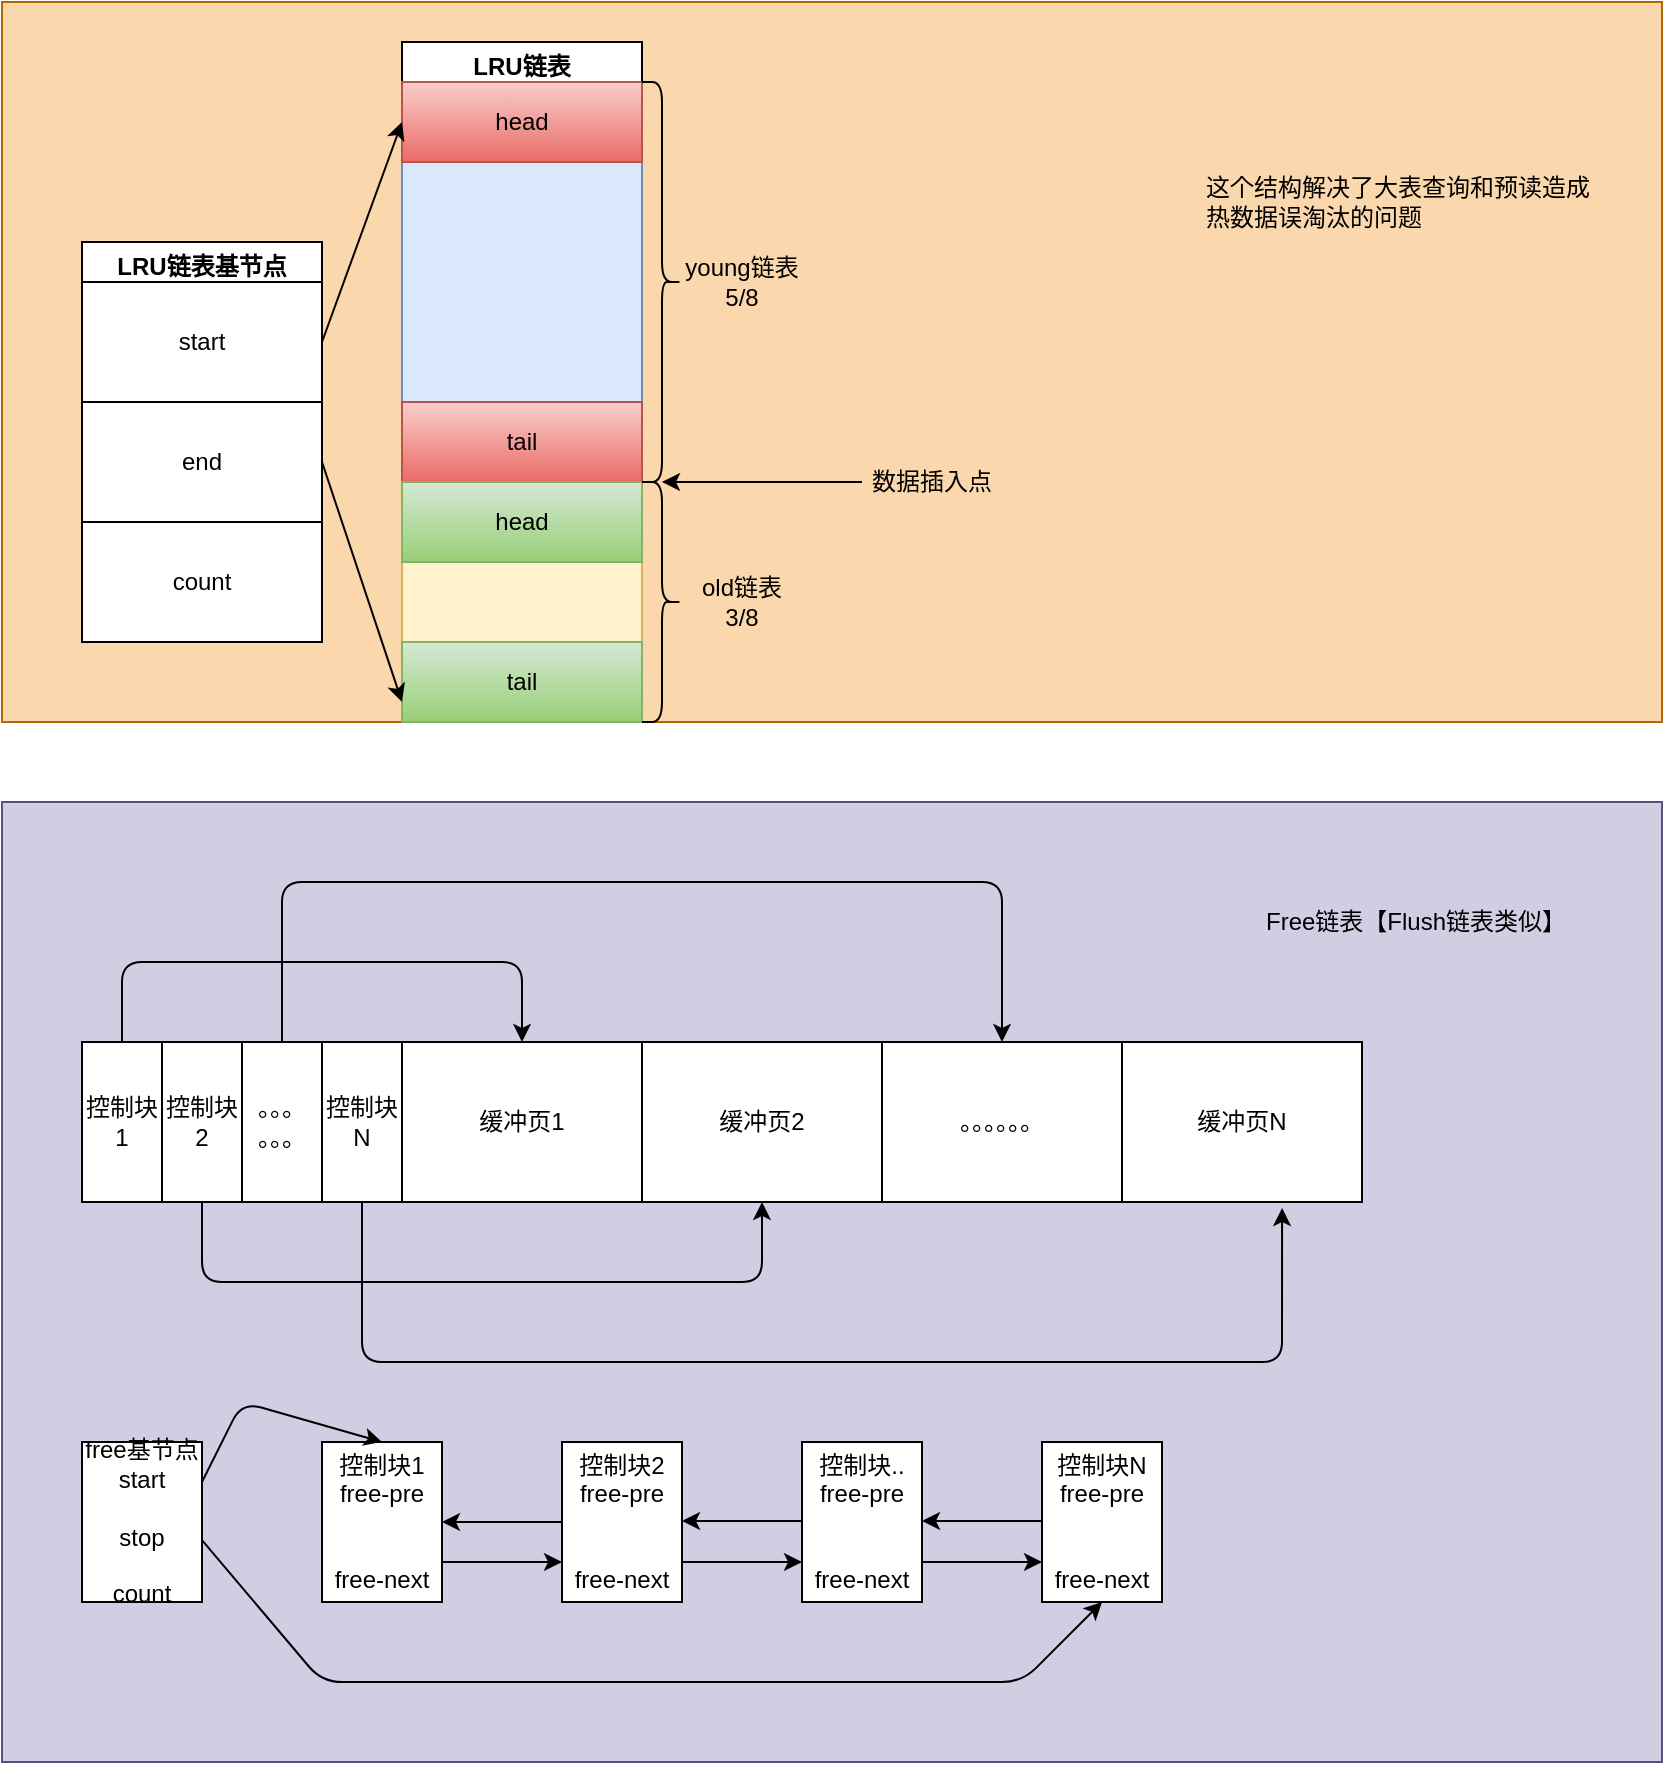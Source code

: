 <mxfile version="14.8.6" type="github">
  <diagram id="B_yDtCZu8Hi4jRMb0uQ-" name="Page-1">
    <mxGraphModel dx="1422" dy="762" grid="1" gridSize="10" guides="1" tooltips="1" connect="1" arrows="1" fold="1" page="1" pageScale="1" pageWidth="827" pageHeight="1169" math="0" shadow="0">
      <root>
        <mxCell id="0" />
        <mxCell id="1" parent="0" />
        <mxCell id="m3cK9-EeNQBWDBcqQpg2-51" value="" style="rounded=0;whiteSpace=wrap;html=1;align=center;fillColor=#fad7ac;strokeColor=#b46504;" vertex="1" parent="1">
          <mxGeometry y="40" width="830" height="360" as="geometry" />
        </mxCell>
        <mxCell id="m3cK9-EeNQBWDBcqQpg2-50" value="" style="rounded=0;whiteSpace=wrap;html=1;align=center;fillColor=#d0cee2;strokeColor=#56517e;" vertex="1" parent="1">
          <mxGeometry y="440" width="830" height="480" as="geometry" />
        </mxCell>
        <mxCell id="m3cK9-EeNQBWDBcqQpg2-1" value="LRU链表" style="swimlane;" vertex="1" parent="1">
          <mxGeometry x="200" y="60" width="120" height="340" as="geometry">
            <mxRectangle x="160" y="60" width="80" height="23" as="alternateBounds" />
          </mxGeometry>
        </mxCell>
        <mxCell id="m3cK9-EeNQBWDBcqQpg2-2" value="" style="whiteSpace=wrap;html=1;fillColor=#dae8fc;strokeColor=#6c8ebf;" vertex="1" parent="m3cK9-EeNQBWDBcqQpg2-1">
          <mxGeometry y="20" width="120" height="200" as="geometry" />
        </mxCell>
        <mxCell id="m3cK9-EeNQBWDBcqQpg2-4" value="" style="whiteSpace=wrap;html=1;fillColor=#fff2cc;strokeColor=#d6b656;" vertex="1" parent="m3cK9-EeNQBWDBcqQpg2-1">
          <mxGeometry y="220" width="120" height="120" as="geometry" />
        </mxCell>
        <mxCell id="m3cK9-EeNQBWDBcqQpg2-11" value="head" style="rounded=0;whiteSpace=wrap;html=1;gradientColor=#ea6b66;fillColor=#f8cecc;strokeColor=#b85450;" vertex="1" parent="m3cK9-EeNQBWDBcqQpg2-1">
          <mxGeometry y="20" width="120" height="40" as="geometry" />
        </mxCell>
        <mxCell id="m3cK9-EeNQBWDBcqQpg2-12" value="tail" style="rounded=0;whiteSpace=wrap;html=1;gradientColor=#ea6b66;fillColor=#f8cecc;strokeColor=#b85450;" vertex="1" parent="m3cK9-EeNQBWDBcqQpg2-1">
          <mxGeometry y="180" width="120" height="40" as="geometry" />
        </mxCell>
        <mxCell id="m3cK9-EeNQBWDBcqQpg2-13" value="head" style="rounded=0;whiteSpace=wrap;html=1;gradientColor=#97d077;fillColor=#d5e8d4;strokeColor=#82b366;" vertex="1" parent="m3cK9-EeNQBWDBcqQpg2-1">
          <mxGeometry y="220" width="120" height="40" as="geometry" />
        </mxCell>
        <mxCell id="m3cK9-EeNQBWDBcqQpg2-14" value="tail" style="rounded=0;whiteSpace=wrap;html=1;gradientColor=#97d077;fillColor=#d5e8d4;strokeColor=#82b366;" vertex="1" parent="m3cK9-EeNQBWDBcqQpg2-1">
          <mxGeometry y="300" width="120" height="40" as="geometry" />
        </mxCell>
        <mxCell id="m3cK9-EeNQBWDBcqQpg2-5" value="" style="shape=curlyBracket;whiteSpace=wrap;html=1;rounded=1;flipH=1;" vertex="1" parent="1">
          <mxGeometry x="320" y="80" width="20" height="200" as="geometry" />
        </mxCell>
        <mxCell id="m3cK9-EeNQBWDBcqQpg2-6" value="" style="shape=curlyBracket;whiteSpace=wrap;html=1;rounded=1;flipH=1;" vertex="1" parent="1">
          <mxGeometry x="320" y="280" width="20" height="120" as="geometry" />
        </mxCell>
        <mxCell id="m3cK9-EeNQBWDBcqQpg2-7" value="young链表 5/8" style="text;html=1;strokeColor=none;fillColor=none;align=center;verticalAlign=middle;whiteSpace=wrap;rounded=0;" vertex="1" parent="1">
          <mxGeometry x="340" y="170" width="60" height="20" as="geometry" />
        </mxCell>
        <mxCell id="m3cK9-EeNQBWDBcqQpg2-8" value="old链表&lt;br&gt;3/8" style="text;html=1;strokeColor=none;fillColor=none;align=center;verticalAlign=middle;whiteSpace=wrap;rounded=0;" vertex="1" parent="1">
          <mxGeometry x="340" y="330" width="60" height="20" as="geometry" />
        </mxCell>
        <mxCell id="m3cK9-EeNQBWDBcqQpg2-9" value="" style="endArrow=classic;html=1;entryX=0.5;entryY=0;entryDx=0;entryDy=0;" edge="1" parent="1" target="m3cK9-EeNQBWDBcqQpg2-6">
          <mxGeometry width="50" height="50" relative="1" as="geometry">
            <mxPoint x="430" y="280" as="sourcePoint" />
            <mxPoint x="480" y="360" as="targetPoint" />
          </mxGeometry>
        </mxCell>
        <mxCell id="m3cK9-EeNQBWDBcqQpg2-10" value="数据插入点" style="text;html=1;strokeColor=none;fillColor=none;align=center;verticalAlign=middle;whiteSpace=wrap;rounded=0;" vertex="1" parent="1">
          <mxGeometry x="430" y="270" width="70" height="20" as="geometry" />
        </mxCell>
        <mxCell id="m3cK9-EeNQBWDBcqQpg2-15" value="LRU链表基节点" style="swimlane;" vertex="1" parent="1">
          <mxGeometry x="40" y="160" width="120" height="200" as="geometry" />
        </mxCell>
        <mxCell id="m3cK9-EeNQBWDBcqQpg2-17" value="end" style="whiteSpace=wrap;html=1;" vertex="1" parent="m3cK9-EeNQBWDBcqQpg2-15">
          <mxGeometry y="80" width="120" height="60" as="geometry" />
        </mxCell>
        <mxCell id="m3cK9-EeNQBWDBcqQpg2-18" value="count" style="whiteSpace=wrap;html=1;" vertex="1" parent="m3cK9-EeNQBWDBcqQpg2-15">
          <mxGeometry y="140" width="120" height="60" as="geometry" />
        </mxCell>
        <mxCell id="m3cK9-EeNQBWDBcqQpg2-16" value="start" style="whiteSpace=wrap;html=1;" vertex="1" parent="1">
          <mxGeometry x="40" y="180" width="120" height="60" as="geometry" />
        </mxCell>
        <mxCell id="m3cK9-EeNQBWDBcqQpg2-19" value="" style="endArrow=classic;html=1;exitX=1;exitY=0.5;exitDx=0;exitDy=0;entryX=0;entryY=0.5;entryDx=0;entryDy=0;" edge="1" parent="1" source="m3cK9-EeNQBWDBcqQpg2-16" target="m3cK9-EeNQBWDBcqQpg2-11">
          <mxGeometry width="50" height="50" relative="1" as="geometry">
            <mxPoint x="430" y="390" as="sourcePoint" />
            <mxPoint x="480" y="340" as="targetPoint" />
          </mxGeometry>
        </mxCell>
        <mxCell id="m3cK9-EeNQBWDBcqQpg2-20" value="" style="endArrow=classic;html=1;exitX=1;exitY=0.5;exitDx=0;exitDy=0;entryX=0;entryY=0.75;entryDx=0;entryDy=0;" edge="1" parent="1" source="m3cK9-EeNQBWDBcqQpg2-17" target="m3cK9-EeNQBWDBcqQpg2-14">
          <mxGeometry width="50" height="50" relative="1" as="geometry">
            <mxPoint x="430" y="450" as="sourcePoint" />
            <mxPoint x="480" y="400" as="targetPoint" />
          </mxGeometry>
        </mxCell>
        <mxCell id="m3cK9-EeNQBWDBcqQpg2-21" value="这个结构解决了大表查询和预读造成热数据误淘汰的问题" style="text;html=1;strokeColor=none;fillColor=none;align=left;verticalAlign=middle;whiteSpace=wrap;rounded=0;" vertex="1" parent="1">
          <mxGeometry x="600" y="120" width="200" height="40" as="geometry" />
        </mxCell>
        <mxCell id="m3cK9-EeNQBWDBcqQpg2-23" value="缓冲页1" style="rounded=0;whiteSpace=wrap;html=1;align=center;" vertex="1" parent="1">
          <mxGeometry x="200" y="560" width="120" height="80" as="geometry" />
        </mxCell>
        <mxCell id="m3cK9-EeNQBWDBcqQpg2-24" value="缓冲页2" style="rounded=0;whiteSpace=wrap;html=1;align=center;" vertex="1" parent="1">
          <mxGeometry x="320" y="560" width="120" height="80" as="geometry" />
        </mxCell>
        <mxCell id="m3cK9-EeNQBWDBcqQpg2-25" value="。。。。。。" style="rounded=0;whiteSpace=wrap;html=1;align=center;" vertex="1" parent="1">
          <mxGeometry x="440" y="560" width="120" height="80" as="geometry" />
        </mxCell>
        <mxCell id="m3cK9-EeNQBWDBcqQpg2-26" value="缓冲页N" style="rounded=0;whiteSpace=wrap;html=1;align=center;" vertex="1" parent="1">
          <mxGeometry x="560" y="560" width="120" height="80" as="geometry" />
        </mxCell>
        <mxCell id="m3cK9-EeNQBWDBcqQpg2-28" value="控制块N" style="rounded=0;whiteSpace=wrap;html=1;align=center;" vertex="1" parent="1">
          <mxGeometry x="160" y="560" width="40" height="80" as="geometry" />
        </mxCell>
        <mxCell id="m3cK9-EeNQBWDBcqQpg2-29" value="。。。&lt;br&gt;。。。" style="rounded=0;whiteSpace=wrap;html=1;align=center;" vertex="1" parent="1">
          <mxGeometry x="120" y="560" width="40" height="80" as="geometry" />
        </mxCell>
        <mxCell id="m3cK9-EeNQBWDBcqQpg2-30" value="控制块2" style="rounded=0;whiteSpace=wrap;html=1;align=center;" vertex="1" parent="1">
          <mxGeometry x="80" y="560" width="40" height="80" as="geometry" />
        </mxCell>
        <mxCell id="m3cK9-EeNQBWDBcqQpg2-31" value="控制块1" style="rounded=0;whiteSpace=wrap;html=1;align=center;" vertex="1" parent="1">
          <mxGeometry x="40" y="560" width="40" height="80" as="geometry" />
        </mxCell>
        <mxCell id="m3cK9-EeNQBWDBcqQpg2-32" value="" style="endArrow=classic;html=1;exitX=0.5;exitY=0;exitDx=0;exitDy=0;entryX=0.5;entryY=0;entryDx=0;entryDy=0;" edge="1" parent="1" source="m3cK9-EeNQBWDBcqQpg2-31" target="m3cK9-EeNQBWDBcqQpg2-23">
          <mxGeometry width="50" height="50" relative="1" as="geometry">
            <mxPoint x="390" y="710" as="sourcePoint" />
            <mxPoint x="440" y="660" as="targetPoint" />
            <Array as="points">
              <mxPoint x="60" y="520" />
              <mxPoint x="160" y="520" />
              <mxPoint x="260" y="520" />
            </Array>
          </mxGeometry>
        </mxCell>
        <mxCell id="m3cK9-EeNQBWDBcqQpg2-33" value="" style="endArrow=classic;html=1;exitX=0.5;exitY=0;exitDx=0;exitDy=0;entryX=0.5;entryY=1;entryDx=0;entryDy=0;" edge="1" parent="1" target="m3cK9-EeNQBWDBcqQpg2-24">
          <mxGeometry width="50" height="50" relative="1" as="geometry">
            <mxPoint x="100" y="640" as="sourcePoint" />
            <mxPoint x="300" y="640" as="targetPoint" />
            <Array as="points">
              <mxPoint x="100" y="680" />
              <mxPoint x="200" y="680" />
              <mxPoint x="380" y="680" />
            </Array>
          </mxGeometry>
        </mxCell>
        <mxCell id="m3cK9-EeNQBWDBcqQpg2-34" value="" style="endArrow=classic;html=1;exitX=0.5;exitY=0;exitDx=0;exitDy=0;entryX=0.5;entryY=0;entryDx=0;entryDy=0;" edge="1" parent="1" source="m3cK9-EeNQBWDBcqQpg2-29" target="m3cK9-EeNQBWDBcqQpg2-25">
          <mxGeometry width="50" height="50" relative="1" as="geometry">
            <mxPoint x="390" y="710" as="sourcePoint" />
            <mxPoint x="440" y="660" as="targetPoint" />
            <Array as="points">
              <mxPoint x="140" y="480" />
              <mxPoint x="500" y="480" />
            </Array>
          </mxGeometry>
        </mxCell>
        <mxCell id="m3cK9-EeNQBWDBcqQpg2-35" value="" style="endArrow=classic;html=1;exitX=0.5;exitY=1;exitDx=0;exitDy=0;entryX=0.667;entryY=1.038;entryDx=0;entryDy=0;entryPerimeter=0;" edge="1" parent="1" source="m3cK9-EeNQBWDBcqQpg2-28" target="m3cK9-EeNQBWDBcqQpg2-26">
          <mxGeometry width="50" height="50" relative="1" as="geometry">
            <mxPoint x="390" y="710" as="sourcePoint" />
            <mxPoint x="630" y="650" as="targetPoint" />
            <Array as="points">
              <mxPoint x="180" y="720" />
              <mxPoint x="400" y="720" />
              <mxPoint x="640" y="720" />
            </Array>
          </mxGeometry>
        </mxCell>
        <mxCell id="m3cK9-EeNQBWDBcqQpg2-36" value="控制块1&lt;br&gt;free-pre&lt;br&gt;&lt;br&gt;&lt;br&gt;free-next" style="rounded=0;whiteSpace=wrap;html=1;align=center;" vertex="1" parent="1">
          <mxGeometry x="160" y="760" width="60" height="80" as="geometry" />
        </mxCell>
        <mxCell id="m3cK9-EeNQBWDBcqQpg2-38" value="控制块2&lt;br&gt;free-pre&lt;br&gt;&lt;br&gt;&lt;br&gt;free-next" style="rounded=0;whiteSpace=wrap;html=1;align=center;" vertex="1" parent="1">
          <mxGeometry x="280" y="760" width="60" height="80" as="geometry" />
        </mxCell>
        <mxCell id="m3cK9-EeNQBWDBcqQpg2-39" value="控制块..&lt;br&gt;free-pre&lt;br&gt;&lt;br&gt;&lt;br&gt;free-next" style="rounded=0;whiteSpace=wrap;html=1;align=center;" vertex="1" parent="1">
          <mxGeometry x="400" y="760" width="60" height="80" as="geometry" />
        </mxCell>
        <mxCell id="m3cK9-EeNQBWDBcqQpg2-40" value="控制块N&lt;br&gt;free-pre&lt;br&gt;&lt;br&gt;&lt;br&gt;free-next" style="rounded=0;whiteSpace=wrap;html=1;align=center;" vertex="1" parent="1">
          <mxGeometry x="520" y="760" width="60" height="80" as="geometry" />
        </mxCell>
        <mxCell id="m3cK9-EeNQBWDBcqQpg2-41" value="" style="endArrow=classic;html=1;exitX=1;exitY=0.75;exitDx=0;exitDy=0;entryX=0;entryY=0.75;entryDx=0;entryDy=0;" edge="1" parent="1" source="m3cK9-EeNQBWDBcqQpg2-36" target="m3cK9-EeNQBWDBcqQpg2-38">
          <mxGeometry width="50" height="50" relative="1" as="geometry">
            <mxPoint x="390" y="670" as="sourcePoint" />
            <mxPoint x="270" y="820" as="targetPoint" />
          </mxGeometry>
        </mxCell>
        <mxCell id="m3cK9-EeNQBWDBcqQpg2-42" value="" style="endArrow=classic;html=1;exitX=1;exitY=0.75;exitDx=0;exitDy=0;entryX=0;entryY=0.75;entryDx=0;entryDy=0;" edge="1" parent="1">
          <mxGeometry width="50" height="50" relative="1" as="geometry">
            <mxPoint x="340" y="820" as="sourcePoint" />
            <mxPoint x="400" y="820" as="targetPoint" />
          </mxGeometry>
        </mxCell>
        <mxCell id="m3cK9-EeNQBWDBcqQpg2-43" value="" style="endArrow=classic;html=1;exitX=1;exitY=0.75;exitDx=0;exitDy=0;entryX=0;entryY=0.75;entryDx=0;entryDy=0;" edge="1" parent="1">
          <mxGeometry width="50" height="50" relative="1" as="geometry">
            <mxPoint x="460" y="820" as="sourcePoint" />
            <mxPoint x="520" y="820" as="targetPoint" />
          </mxGeometry>
        </mxCell>
        <mxCell id="m3cK9-EeNQBWDBcqQpg2-44" value="" style="endArrow=classic;html=1;exitX=0;exitY=0.5;exitDx=0;exitDy=0;" edge="1" parent="1" source="m3cK9-EeNQBWDBcqQpg2-38">
          <mxGeometry width="50" height="50" relative="1" as="geometry">
            <mxPoint x="220" y="830" as="sourcePoint" />
            <mxPoint x="220" y="800" as="targetPoint" />
          </mxGeometry>
        </mxCell>
        <mxCell id="m3cK9-EeNQBWDBcqQpg2-45" value="" style="endArrow=classic;html=1;exitX=0;exitY=0.5;exitDx=0;exitDy=0;" edge="1" parent="1">
          <mxGeometry width="50" height="50" relative="1" as="geometry">
            <mxPoint x="400" y="799.5" as="sourcePoint" />
            <mxPoint x="340" y="799.5" as="targetPoint" />
          </mxGeometry>
        </mxCell>
        <mxCell id="m3cK9-EeNQBWDBcqQpg2-46" value="" style="endArrow=classic;html=1;exitX=0;exitY=0.5;exitDx=0;exitDy=0;" edge="1" parent="1">
          <mxGeometry width="50" height="50" relative="1" as="geometry">
            <mxPoint x="520" y="799.5" as="sourcePoint" />
            <mxPoint x="460" y="799.5" as="targetPoint" />
          </mxGeometry>
        </mxCell>
        <mxCell id="m3cK9-EeNQBWDBcqQpg2-47" value="free基节点&lt;br&gt;start&lt;br&gt;&lt;br&gt;stop&lt;br&gt;&lt;br&gt;count" style="rounded=0;whiteSpace=wrap;html=1;align=center;" vertex="1" parent="1">
          <mxGeometry x="40" y="760" width="60" height="80" as="geometry" />
        </mxCell>
        <mxCell id="m3cK9-EeNQBWDBcqQpg2-48" value="" style="endArrow=classic;html=1;entryX=0.5;entryY=0;entryDx=0;entryDy=0;exitX=1;exitY=0.25;exitDx=0;exitDy=0;" edge="1" parent="1" source="m3cK9-EeNQBWDBcqQpg2-47" target="m3cK9-EeNQBWDBcqQpg2-36">
          <mxGeometry width="50" height="50" relative="1" as="geometry">
            <mxPoint x="390" y="660" as="sourcePoint" />
            <mxPoint x="440" y="610" as="targetPoint" />
            <Array as="points">
              <mxPoint x="120" y="740" />
            </Array>
          </mxGeometry>
        </mxCell>
        <mxCell id="m3cK9-EeNQBWDBcqQpg2-49" value="" style="endArrow=classic;html=1;exitX=1;exitY=0.613;exitDx=0;exitDy=0;exitPerimeter=0;entryX=0.5;entryY=1;entryDx=0;entryDy=0;" edge="1" parent="1" source="m3cK9-EeNQBWDBcqQpg2-47" target="m3cK9-EeNQBWDBcqQpg2-40">
          <mxGeometry width="50" height="50" relative="1" as="geometry">
            <mxPoint x="390" y="660" as="sourcePoint" />
            <mxPoint x="440" y="610" as="targetPoint" />
            <Array as="points">
              <mxPoint x="160" y="880" />
              <mxPoint x="320" y="880" />
              <mxPoint x="510" y="880" />
            </Array>
          </mxGeometry>
        </mxCell>
        <mxCell id="m3cK9-EeNQBWDBcqQpg2-52" value="Free链表【Flush链表类似】" style="text;html=1;strokeColor=none;fillColor=none;align=left;verticalAlign=middle;whiteSpace=wrap;rounded=0;" vertex="1" parent="1">
          <mxGeometry x="630" y="480" width="200" height="40" as="geometry" />
        </mxCell>
      </root>
    </mxGraphModel>
  </diagram>
</mxfile>
